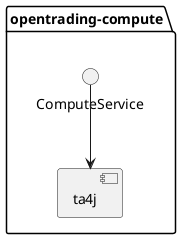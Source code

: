 @startuml

package "opentrading-compute" {
    () "ComputeService" as CP
    [ta4j] as TA4

    CP --> TA4
}

@enduml